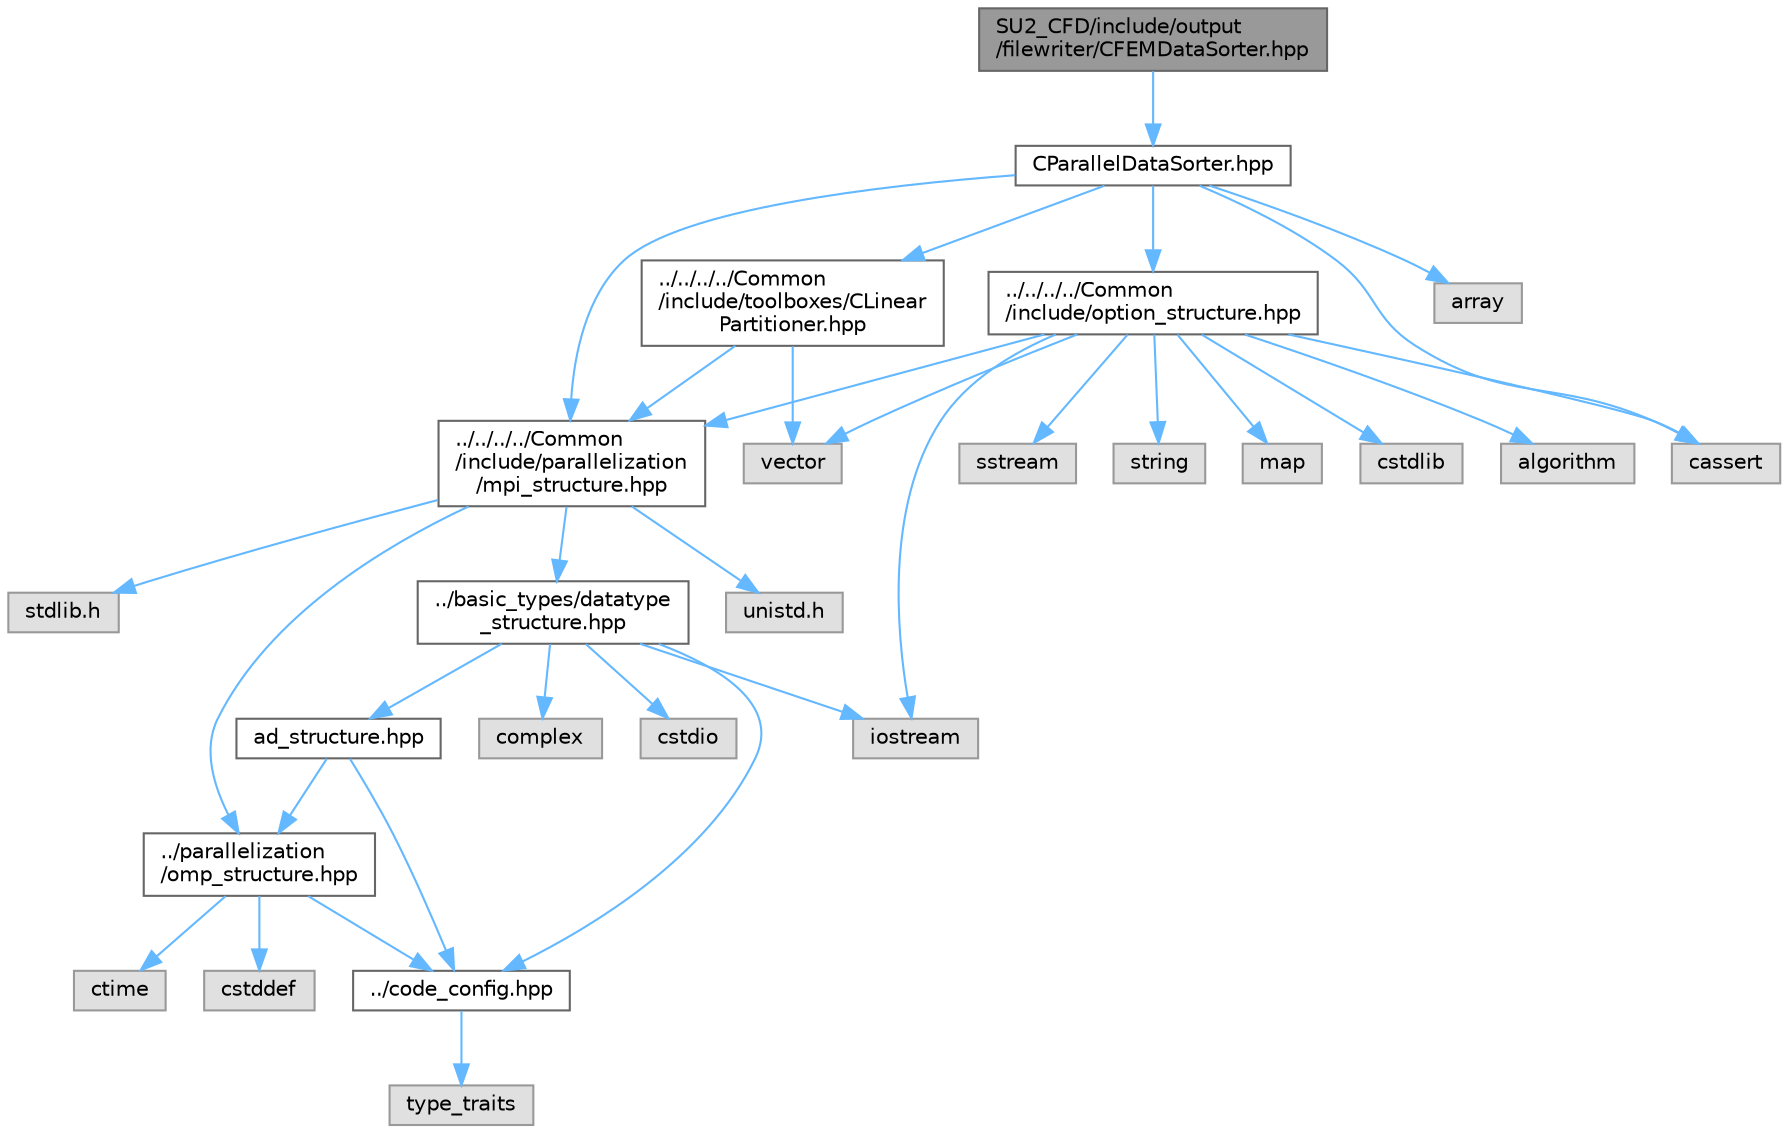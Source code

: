 digraph "SU2_CFD/include/output/filewriter/CFEMDataSorter.hpp"
{
 // LATEX_PDF_SIZE
  bgcolor="transparent";
  edge [fontname=Helvetica,fontsize=10,labelfontname=Helvetica,labelfontsize=10];
  node [fontname=Helvetica,fontsize=10,shape=box,height=0.2,width=0.4];
  Node1 [id="Node000001",label="SU2_CFD/include/output\l/filewriter/CFEMDataSorter.hpp",height=0.2,width=0.4,color="gray40", fillcolor="grey60", style="filled", fontcolor="black",tooltip="Headers fo the FEM data sorter class."];
  Node1 -> Node2 [id="edge1_Node000001_Node000002",color="steelblue1",style="solid",tooltip=" "];
  Node2 [id="Node000002",label="CParallelDataSorter.hpp",height=0.2,width=0.4,color="grey40", fillcolor="white", style="filled",URL="$CParallelDataSorter_8hpp.html",tooltip="Headers fo the data sorter class."];
  Node2 -> Node3 [id="edge2_Node000002_Node000003",color="steelblue1",style="solid",tooltip=" "];
  Node3 [id="Node000003",label="../../../../Common\l/include/parallelization\l/mpi_structure.hpp",height=0.2,width=0.4,color="grey40", fillcolor="white", style="filled",URL="$mpi__structure_8hpp.html",tooltip="Headers of the mpi interface for generalized datatypes. The subroutines and functions are in the mpi_..."];
  Node3 -> Node4 [id="edge3_Node000003_Node000004",color="steelblue1",style="solid",tooltip=" "];
  Node4 [id="Node000004",label="stdlib.h",height=0.2,width=0.4,color="grey60", fillcolor="#E0E0E0", style="filled",tooltip=" "];
  Node3 -> Node5 [id="edge4_Node000003_Node000005",color="steelblue1",style="solid",tooltip=" "];
  Node5 [id="Node000005",label="../basic_types/datatype\l_structure.hpp",height=0.2,width=0.4,color="grey40", fillcolor="white", style="filled",URL="$datatype__structure_8hpp.html",tooltip="Headers for generalized datatypes, defines an interface for AD types."];
  Node5 -> Node6 [id="edge5_Node000005_Node000006",color="steelblue1",style="solid",tooltip=" "];
  Node6 [id="Node000006",label="iostream",height=0.2,width=0.4,color="grey60", fillcolor="#E0E0E0", style="filled",tooltip=" "];
  Node5 -> Node7 [id="edge6_Node000005_Node000007",color="steelblue1",style="solid",tooltip=" "];
  Node7 [id="Node000007",label="complex",height=0.2,width=0.4,color="grey60", fillcolor="#E0E0E0", style="filled",tooltip=" "];
  Node5 -> Node8 [id="edge7_Node000005_Node000008",color="steelblue1",style="solid",tooltip=" "];
  Node8 [id="Node000008",label="cstdio",height=0.2,width=0.4,color="grey60", fillcolor="#E0E0E0", style="filled",tooltip=" "];
  Node5 -> Node9 [id="edge8_Node000005_Node000009",color="steelblue1",style="solid",tooltip=" "];
  Node9 [id="Node000009",label="../code_config.hpp",height=0.2,width=0.4,color="grey40", fillcolor="white", style="filled",URL="$code__config_8hpp.html",tooltip="Header file for collecting common macros, definitions and type configurations."];
  Node9 -> Node10 [id="edge9_Node000009_Node000010",color="steelblue1",style="solid",tooltip=" "];
  Node10 [id="Node000010",label="type_traits",height=0.2,width=0.4,color="grey60", fillcolor="#E0E0E0", style="filled",tooltip=" "];
  Node5 -> Node11 [id="edge10_Node000005_Node000011",color="steelblue1",style="solid",tooltip=" "];
  Node11 [id="Node000011",label="ad_structure.hpp",height=0.2,width=0.4,color="grey40", fillcolor="white", style="filled",URL="$ad__structure_8hpp.html",tooltip="Main routines for the algorithmic differentiation (AD) structure."];
  Node11 -> Node9 [id="edge11_Node000011_Node000009",color="steelblue1",style="solid",tooltip=" "];
  Node11 -> Node12 [id="edge12_Node000011_Node000012",color="steelblue1",style="solid",tooltip=" "];
  Node12 [id="Node000012",label="../parallelization\l/omp_structure.hpp",height=0.2,width=0.4,color="grey40", fillcolor="white", style="filled",URL="$omp__structure_8hpp.html",tooltip="OpenMP interface header, provides compatibility functions if the code is built without OpenMP support..."];
  Node12 -> Node13 [id="edge13_Node000012_Node000013",color="steelblue1",style="solid",tooltip=" "];
  Node13 [id="Node000013",label="cstddef",height=0.2,width=0.4,color="grey60", fillcolor="#E0E0E0", style="filled",tooltip=" "];
  Node12 -> Node9 [id="edge14_Node000012_Node000009",color="steelblue1",style="solid",tooltip=" "];
  Node12 -> Node14 [id="edge15_Node000012_Node000014",color="steelblue1",style="solid",tooltip=" "];
  Node14 [id="Node000014",label="ctime",height=0.2,width=0.4,color="grey60", fillcolor="#E0E0E0", style="filled",tooltip=" "];
  Node3 -> Node15 [id="edge16_Node000003_Node000015",color="steelblue1",style="solid",tooltip=" "];
  Node15 [id="Node000015",label="unistd.h",height=0.2,width=0.4,color="grey60", fillcolor="#E0E0E0", style="filled",tooltip=" "];
  Node3 -> Node12 [id="edge17_Node000003_Node000012",color="steelblue1",style="solid",tooltip=" "];
  Node2 -> Node16 [id="edge18_Node000002_Node000016",color="steelblue1",style="solid",tooltip=" "];
  Node16 [id="Node000016",label="../../../../Common\l/include/option_structure.hpp",height=0.2,width=0.4,color="grey40", fillcolor="white", style="filled",URL="$option__structure_8hpp.html",tooltip="Defines classes for referencing options for easy input in CConfig."];
  Node16 -> Node3 [id="edge19_Node000016_Node000003",color="steelblue1",style="solid",tooltip=" "];
  Node16 -> Node6 [id="edge20_Node000016_Node000006",color="steelblue1",style="solid",tooltip=" "];
  Node16 -> Node17 [id="edge21_Node000016_Node000017",color="steelblue1",style="solid",tooltip=" "];
  Node17 [id="Node000017",label="sstream",height=0.2,width=0.4,color="grey60", fillcolor="#E0E0E0", style="filled",tooltip=" "];
  Node16 -> Node18 [id="edge22_Node000016_Node000018",color="steelblue1",style="solid",tooltip=" "];
  Node18 [id="Node000018",label="string",height=0.2,width=0.4,color="grey60", fillcolor="#E0E0E0", style="filled",tooltip=" "];
  Node16 -> Node19 [id="edge23_Node000016_Node000019",color="steelblue1",style="solid",tooltip=" "];
  Node19 [id="Node000019",label="vector",height=0.2,width=0.4,color="grey60", fillcolor="#E0E0E0", style="filled",tooltip=" "];
  Node16 -> Node20 [id="edge24_Node000016_Node000020",color="steelblue1",style="solid",tooltip=" "];
  Node20 [id="Node000020",label="map",height=0.2,width=0.4,color="grey60", fillcolor="#E0E0E0", style="filled",tooltip=" "];
  Node16 -> Node21 [id="edge25_Node000016_Node000021",color="steelblue1",style="solid",tooltip=" "];
  Node21 [id="Node000021",label="cstdlib",height=0.2,width=0.4,color="grey60", fillcolor="#E0E0E0", style="filled",tooltip=" "];
  Node16 -> Node22 [id="edge26_Node000016_Node000022",color="steelblue1",style="solid",tooltip=" "];
  Node22 [id="Node000022",label="algorithm",height=0.2,width=0.4,color="grey60", fillcolor="#E0E0E0", style="filled",tooltip=" "];
  Node16 -> Node23 [id="edge27_Node000016_Node000023",color="steelblue1",style="solid",tooltip=" "];
  Node23 [id="Node000023",label="cassert",height=0.2,width=0.4,color="grey60", fillcolor="#E0E0E0", style="filled",tooltip=" "];
  Node2 -> Node24 [id="edge28_Node000002_Node000024",color="steelblue1",style="solid",tooltip=" "];
  Node24 [id="Node000024",label="../../../../Common\l/include/toolboxes/CLinear\lPartitioner.hpp",height=0.2,width=0.4,color="grey40", fillcolor="white", style="filled",URL="$CLinearPartitioner_8hpp.html",tooltip="Header file for the class CLinearPartitioner. The implementations are in the CLinearPartitioner...."];
  Node24 -> Node3 [id="edge29_Node000024_Node000003",color="steelblue1",style="solid",tooltip=" "];
  Node24 -> Node19 [id="edge30_Node000024_Node000019",color="steelblue1",style="solid",tooltip=" "];
  Node2 -> Node25 [id="edge31_Node000002_Node000025",color="steelblue1",style="solid",tooltip=" "];
  Node25 [id="Node000025",label="array",height=0.2,width=0.4,color="grey60", fillcolor="#E0E0E0", style="filled",tooltip=" "];
  Node2 -> Node23 [id="edge32_Node000002_Node000023",color="steelblue1",style="solid",tooltip=" "];
}
